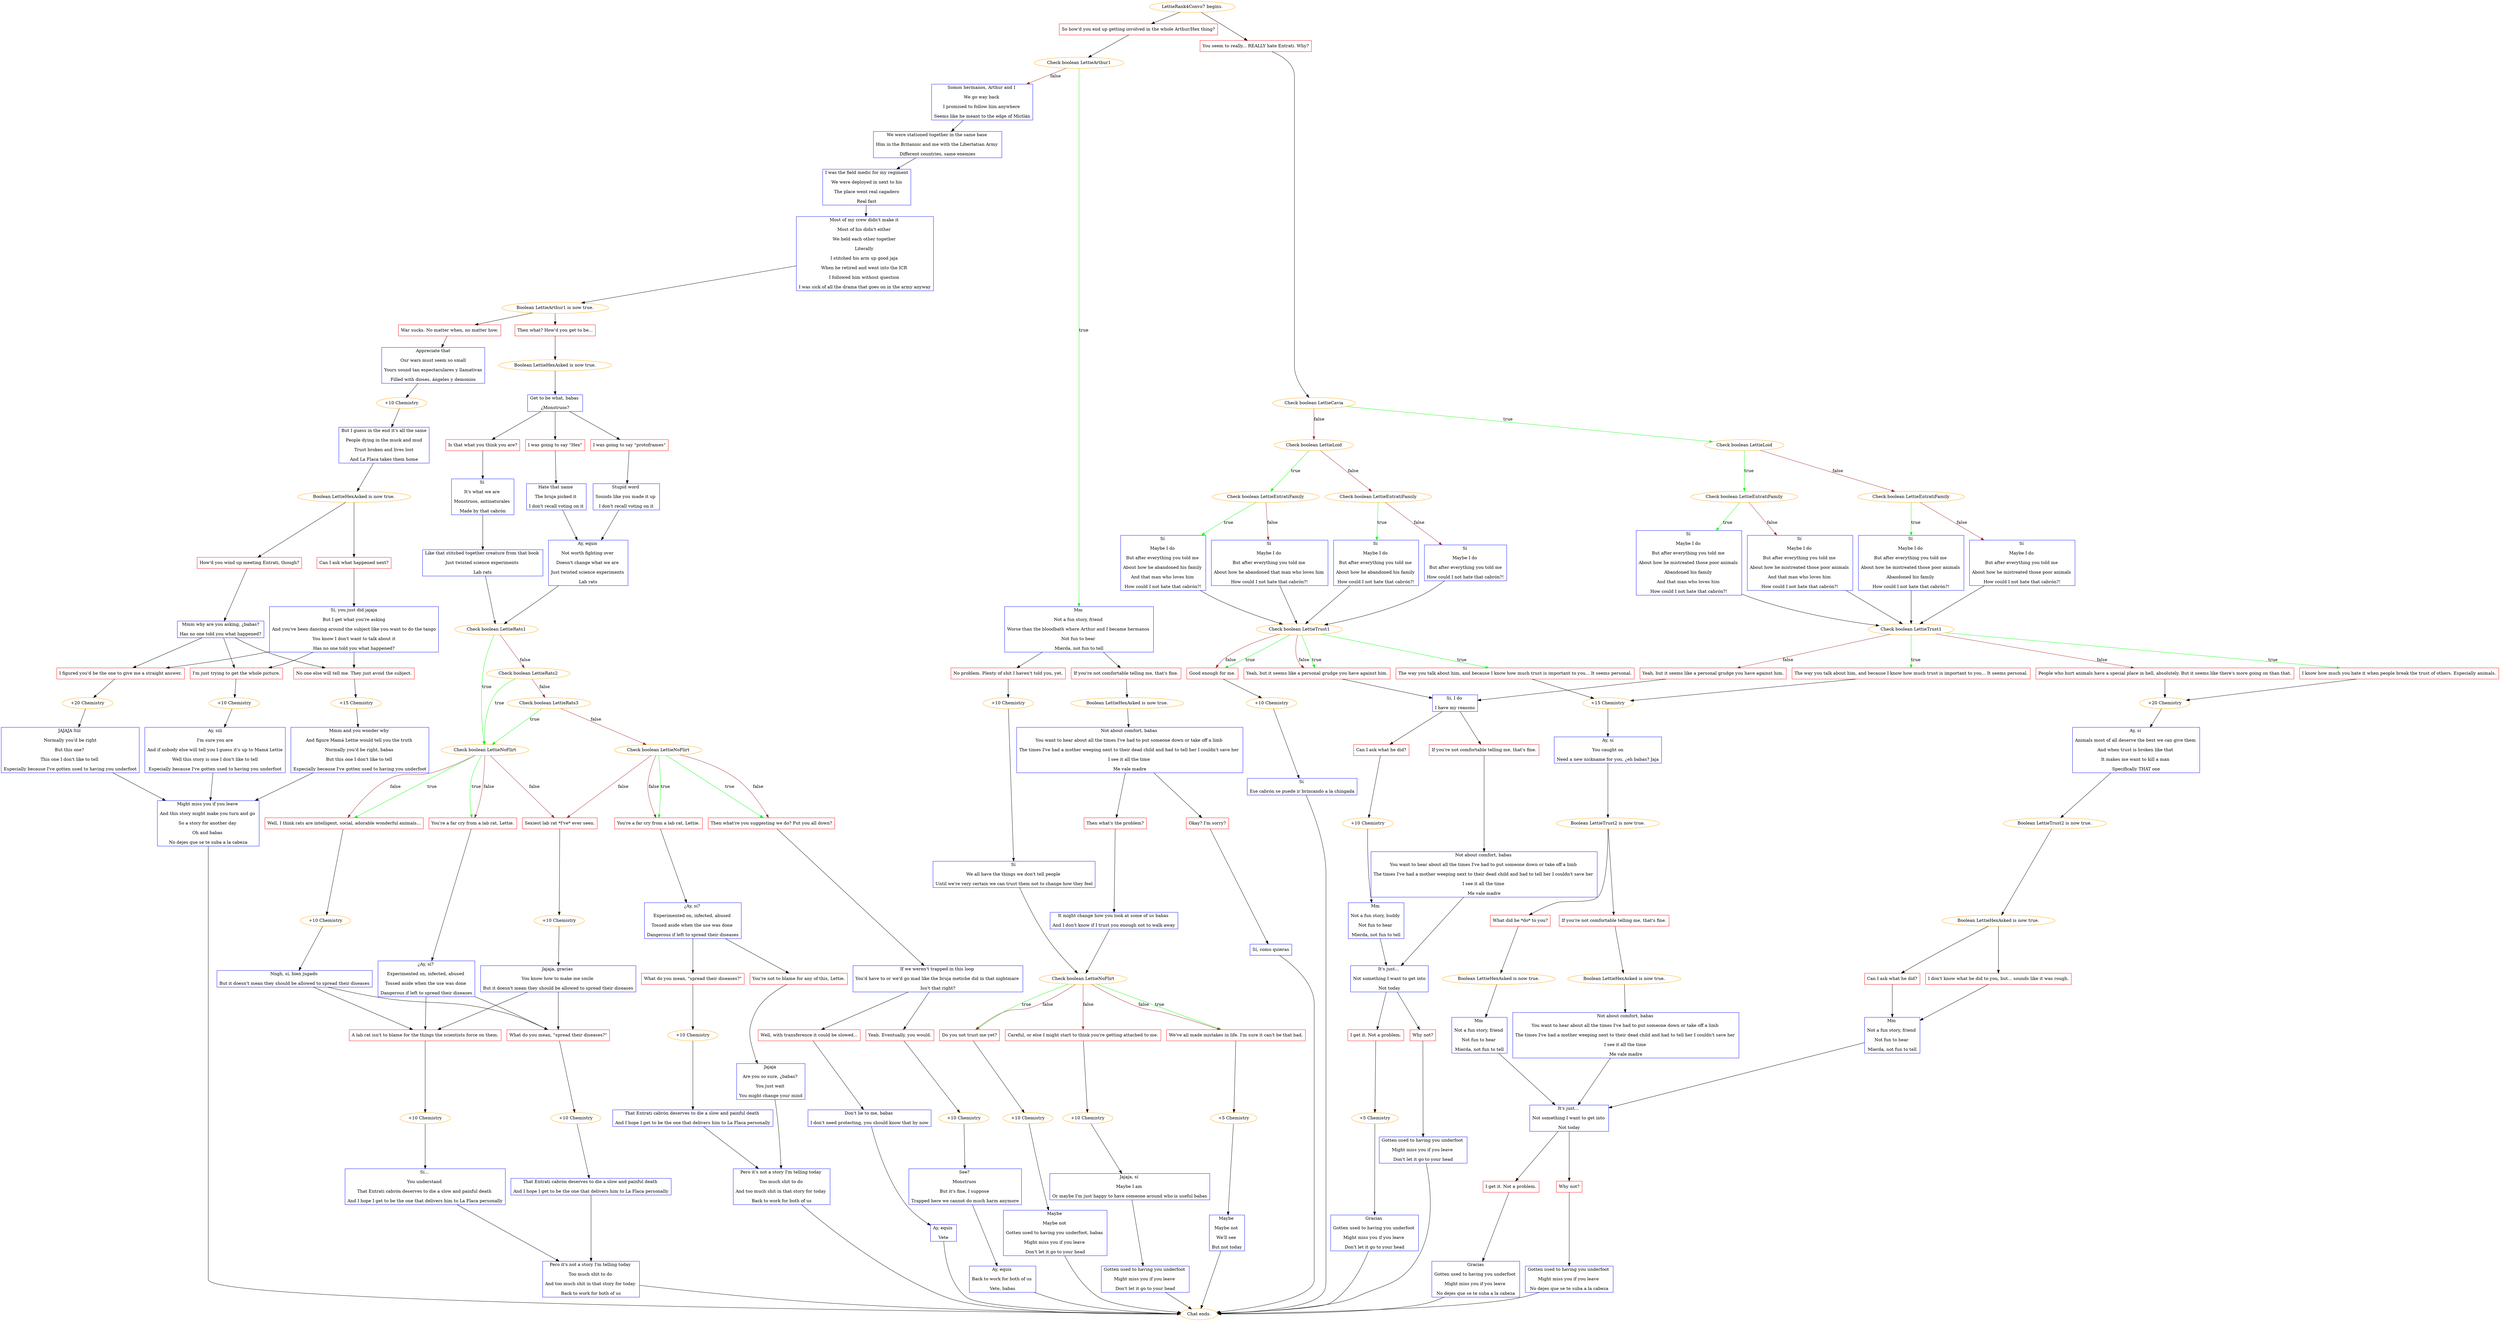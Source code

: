 digraph {
	"LettieRank4Convo7 begins." [color=orange];
		"LettieRank4Convo7 begins." -> 1304;
		"LettieRank4Convo7 begins." -> 1308;
	1304 [label="So how'd you end up getting involved in the whole Arthur/Hex thing?",shape=box,color=red];
		1304 -> 1306;
	1308 [label="You seem to really... REALLY hate Entrati. Why?",shape=box,color=red];
		1308 -> 1309;
	1306 [label="Check boolean LettieArthur1",color=orange];
		1306 -> 1305 [label=true,color=green];
		1306 -> 1307 [label=false,color=brown];
	1309 [label="Check boolean LettieCavia",color=orange];
		1309 -> 1310 [label=true,color=green];
		1309 -> 1311 [label=false,color=brown];
	1305 [label="Mm 
Not a fun story, friend 
Worse than the bloodbath where Arthur and I became hermanos 
Not fun to hear 
Mierda, not fun to tell",shape=box,color=blue];
		1305 -> 1326;
		1305 -> 1327;
	1307 [label="Somos hermanos, Arthur and I 
We go way back 
I promised to follow him anywhere 
Seems like he meant to the edge of Mictlán",shape=box,color=blue];
		1307 -> 1332;
	1310 [label="Check boolean LettieLoid",color=orange];
		1310 -> 1312 [label=true,color=green];
		1310 -> 1313 [label=false,color=brown];
	1311 [label="Check boolean LettieLoid",color=orange];
		1311 -> 1314 [label=true,color=green];
		1311 -> 1315 [label=false,color=brown];
	1326 [label="If you're not comfortable telling me, that's fine.",shape=box,color=red];
		1326 -> "/EE/Types/Engine/SetBooleanDialogueNode:LettieHexAsked:1329";
	1327 [label="No problem. Plenty of shit I haven't told you, yet.",shape=box,color=red];
		1327 -> 1331;
	1332 [label="We were stationed together in the same base 
Him in the Britannic and me with the Libertatian Army 
Different countries, same enemies",shape=box,color=blue];
		1332 -> 1333;
	1312 [label="Check boolean LettieEntratiFamily",color=orange];
		1312 -> 1316 [label=true,color=green];
		1312 -> 1317 [label=false,color=brown];
	1313 [label="Check boolean LettieEntratiFamily",color=orange];
		1313 -> 1318 [label=true,color=green];
		1313 -> 1319 [label=false,color=brown];
	1314 [label="Check boolean LettieEntratiFamily",color=orange];
		1314 -> 1321 [label=true,color=green];
		1314 -> 1322 [label=false,color=brown];
	1315 [label="Check boolean LettieEntratiFamily",color=orange];
		1315 -> 1323 [label=true,color=green];
		1315 -> 1324 [label=false,color=brown];
	"/EE/Types/Engine/SetBooleanDialogueNode:LettieHexAsked:1329" [label="Boolean LettieHexAsked is now true.",color=orange];
		"/EE/Types/Engine/SetBooleanDialogueNode:LettieHexAsked:1329" -> 1329;
	1331 [label="+10 Chemistry",color=orange];
		1331 -> 1330;
	1333 [label="I was the field medic for my regiment
We were deployed in next to his
The place went real cagadero
Real fast",shape=box,color=blue];
		1333 -> 1334;
	1316 [label="Sí 
Maybe I do 
But after everything you told me 
About how he mistreated those poor animals 
Abandoned his family 
And that man who loves him 
How could I not hate that cabrón?!",shape=box,color=blue];
		1316 -> 1320;
	1317 [label="Sí 
Maybe I do 
But after everything you told me 
About how he mistreated those poor animals 
And that man who loves him 
How could I not hate that cabrón?!",shape=box,color=blue];
		1317 -> 1320;
	1318 [label="Sí 
Maybe I do 
But after everything you told me 
About how he mistreated those poor animals 
Abandoned his family 
How could I not hate that cabrón?!",shape=box,color=blue];
		1318 -> 1320;
	1319 [label="Sí 
Maybe I do 
But after everything you told me 
About how he mistreated those poor animals 
How could I not hate that cabrón?!",shape=box,color=blue];
		1319 -> 1320;
	1321 [label="Sí 
Maybe I do 
But after everything you told me 
About how he abandoned his family 
And that man who loves him 
How could I not hate that cabrón?!",shape=box,color=blue];
		1321 -> 1325;
	1322 [label="Sí 
Maybe I do 
But after everything you told me 
About how he abandoned that man who loves him 
How could I not hate that cabrón?!",shape=box,color=blue];
		1322 -> 1325;
	1323 [label="Sí 
Maybe I do 
But after everything you told me 
About how he abandoned his family 
How could I not hate that cabrón?!",shape=box,color=blue];
		1323 -> 1325;
	1324 [label="Sí 
Maybe I do 
But after everything you told me
How could I not hate that cabrón?!",shape=box,color=blue];
		1324 -> 1325;
	1329 [label="Not about comfort, babas 
You want to hear about all the times I've had to put someone down or take off a limb 
The times I've had a mother weeping next to their dead child and had to tell her I couldn't save her 
I see it all the time 
Me vale madre",shape=box,color=blue];
		1329 -> 1336;
		1329 -> 1335;
	1330 [label="Sí 
We all have the things we don't tell people 
Until we're very certain we can trust them not to change how they feel",shape=box,color=blue];
		1330 -> 1340;
	1334 [label="Most of my crew didn't make it 
Most of his didn't either 
We held each other together 
Literally 
I stitched his arm up good jaja 
When he retired and went into the ICR 
I followed him without question 
I was sick of all the drama that goes on in the army anyway",shape=box,color=blue];
		1334 -> "/EE/Types/Engine/SetBooleanDialogueNode:LettieArthur1:1389:1390";
	1320 [label="Check boolean LettieTrust1",color=orange];
		1320 -> 1342 [label=true,color=green];
		1320 -> 1343 [label=true,color=green];
		1320 -> 1344 [label=false,color=brown];
		1320 -> 1345 [label=false,color=brown];
	1325 [label="Check boolean LettieTrust1",color=orange];
		1325 -> 1346 [label=true,color=green];
		1325 -> 1347 [label=true,color=green];
		1325 -> 1348 [label=true,color=green];
		1325 -> 1347 [label=false,color=brown];
		1325 -> 1348 [label=false,color=brown];
	1336 [label="Then what's the problem?",shape=box,color=red];
		1336 -> 1339;
	1335 [label="Okay? I'm sorry?",shape=box,color=red];
		1335 -> 1337;
	1340 [label="Check boolean LettieNoFlirt",color=orange];
		1340 -> 1404 [label=true,color=green];
		1340 -> 1405 [label=true,color=green];
		1340 -> 1404 [label=false,color=brown];
		1340 -> 1405 [label=false,color=brown];
		1340 -> 1406 [label=false,color=brown];
	"/EE/Types/Engine/SetBooleanDialogueNode:LettieArthur1:1389:1390" [label="Boolean LettieArthur1 is now true.",color=orange];
		"/EE/Types/Engine/SetBooleanDialogueNode:LettieArthur1:1389:1390" -> 1389;
		"/EE/Types/Engine/SetBooleanDialogueNode:LettieArthur1:1389:1390" -> 1390;
	1342 [label="The way you talk about him, and because I know how much trust is important to you... It seems personal.",shape=box,color=red];
		1342 -> 1359;
	1343 [label="I know how much you hate it when people break the trust of others. Especially animals.",shape=box,color=red];
		1343 -> 1360;
	1344 [label="People who hurt animals have a special place in hell, absolutely. But it seems like there's more going on than that.",shape=box,color=red];
		1344 -> 1360;
	1345 [label="Yeah, but it seems like a personal grudge you have against him.",shape=box,color=red];
		1345 -> 1354;
	1346 [label="The way you talk about him, and because I know how much trust is important to you... It seems personal.",shape=box,color=red];
		1346 -> 1359;
	1347 [label="Yeah, but it seems like a personal grudge you have against him.",shape=box,color=red];
		1347 -> 1354;
	1348 [label="Good enough for me.",shape=box,color=red];
		1348 -> 1350;
	1339 [label="It might change how you look at some of us babas 
And I don't know if I trust you enough not to walk away",shape=box,color=blue];
		1339 -> 1340;
	1337 [label="Sí, como quieras",shape=box,color=blue];
		1337 -> "Chat ends.";
	1404 [label="Do you not trust me yet?",shape=box,color=red];
		1404 -> 1411;
	1405 [label="We've all made mistakes in life. I'm sure it can't be that bad.",shape=box,color=red];
		1405 -> 1415;
	1406 [label="Careful, or else I might start to think you're getting attached to me.",shape=box,color=red];
		1406 -> 1413;
	1389 [label="Then what? How'd you get to be...",shape=box,color=red];
		1389 -> "/EE/Types/Engine/SetBooleanDialogueNode:LettieHexAsked:1392";
	1390 [label="War sucks. No matter when, no matter how.",shape=box,color=red];
		1390 -> 1394;
	1359 [label="+15 Chemistry",color=orange];
		1359 -> 1352;
	1360 [label="+20 Chemistry",color=orange];
		1360 -> 1353;
	1354 [label="Sí, I do 
I have my reasons",shape=box,color=blue];
		1354 -> 1357;
		1354 -> 1358;
	1350 [label="+10 Chemistry",color=orange];
		1350 -> 1349;
	"Chat ends." [color=orange];
	1411 [label="+10 Chemistry",color=orange];
		1411 -> 1407;
	1415 [label="+5 Chemistry",color=orange];
		1415 -> 1408;
	1413 [label="+10 Chemistry",color=orange];
		1413 -> 1409;
	"/EE/Types/Engine/SetBooleanDialogueNode:LettieHexAsked:1392" [label="Boolean LettieHexAsked is now true.",color=orange];
		"/EE/Types/Engine/SetBooleanDialogueNode:LettieHexAsked:1392" -> 1392;
	1394 [label="Appreciate that
Our wars must seem so small
Yours sound tan espectaculares y llamativas
Filled with dioses, ángeles y demonios",shape=box,color=blue];
		1394 -> 1393;
	1352 [label="Ay, sí
You caught on
Need a new nickname for you, ¿eh babas? Jaja",shape=box,color=blue];
		1352 -> "/EE/Types/Engine/SetBooleanDialogueNode:LettieTrust2:1361:1362";
	1353 [label="Ay, sí 
Animals most of all deserve the best we can give them 
And when trust is broken like that 
It makes me want to kill a man 
Specifically THAT one",shape=box,color=blue];
		1353 -> "/EE/Types/Engine/SetBooleanDialogueNode:LettieTrust2:/EE/Types/Engine/SetBooleanDialogueNode:LettieHexAsked:1366:1367";
	1357 [label="Can I ask what he did?",shape=box,color=red];
		1357 -> 1371;
	1358 [label="If you're not comfortable telling me, that's fine.",shape=box,color=red];
		1358 -> 1370;
	1349 [label="Sí 
Ese cabrón se puede ir brincando a la chingada",shape=box,color=blue];
		1349 -> "Chat ends.";
	1407 [label="Maybe 
Maybe not 
Gotten used to having you underfoot, babas 
Might miss you if you leave 
Don't let it go to your head",shape=box,color=blue];
		1407 -> "Chat ends.";
	1408 [label="Maybe 
Maybe not 
We'll see 
But not today",shape=box,color=blue];
		1408 -> "Chat ends.";
	1409 [label="Jajaja, sí 
Maybe I am 
Or maybe I'm just happy to have someone around who is useful babas",shape=box,color=blue];
		1409 -> 1410;
	1392 [label="Get to be what, babas 
¿Monstruos?",shape=box,color=blue];
		1392 -> 1396;
		1392 -> 1397;
		1392 -> 1398;
	1393 [label="+10 Chemistry",color=orange];
		1393 -> 1395;
	"/EE/Types/Engine/SetBooleanDialogueNode:LettieTrust2:1361:1362" [label="Boolean LettieTrust2 is now true.",color=orange];
		"/EE/Types/Engine/SetBooleanDialogueNode:LettieTrust2:1361:1362" -> 1361;
		"/EE/Types/Engine/SetBooleanDialogueNode:LettieTrust2:1361:1362" -> 1362;
	"/EE/Types/Engine/SetBooleanDialogueNode:LettieTrust2:/EE/Types/Engine/SetBooleanDialogueNode:LettieHexAsked:1366:1367" [label="Boolean LettieTrust2 is now true.",color=orange];
		"/EE/Types/Engine/SetBooleanDialogueNode:LettieTrust2:/EE/Types/Engine/SetBooleanDialogueNode:LettieHexAsked:1366:1367" -> "/EE/Types/Engine/SetBooleanDialogueNode:LettieHexAsked:1366:1367";
	1371 [label="+10 Chemistry",color=orange];
		1371 -> 1369;
	1370 [label="Not about comfort, babas 
You want to hear about all the times I've had to put someone down or take off a limb 
The times I've had a mother weeping next to their dead child and had to tell her I couldn't save her 
I see it all the time 
Me vale madre",shape=box,color=blue];
		1370 -> 1372;
	1410 [label="Gotten used to having you underfoot 
Might miss you if you leave 
Don't let it go to your head",shape=box,color=blue];
		1410 -> "Chat ends.";
	1396 [label="I was going to say \"Hex\"",shape=box,color=red];
		1396 -> 1399;
	1397 [label="I was going to say \"protoframes\"",shape=box,color=red];
		1397 -> 1400;
	1398 [label="Is that what you think you are?",shape=box,color=red];
		1398 -> 1401;
	1395 [label="But I guess in the end it's all the same
People dying in the muck and mud
Trust broken and lives lost
And La Flaca takes them home",shape=box,color=blue];
		1395 -> "/EE/Types/Engine/SetBooleanDialogueNode:LettieHexAsked:1460:1461";
	1361 [label="If you're not comfortable telling me, that's fine.",shape=box,color=red];
		1361 -> "/EE/Types/Engine/SetBooleanDialogueNode:LettieHexAsked:1375";
	1362 [label="What did he *do* to you?",shape=box,color=red];
		1362 -> "/EE/Types/Engine/SetBooleanDialogueNode:LettieHexAsked:1376";
	"/EE/Types/Engine/SetBooleanDialogueNode:LettieHexAsked:1366:1367" [label="Boolean LettieHexAsked is now true.",color=orange];
		"/EE/Types/Engine/SetBooleanDialogueNode:LettieHexAsked:1366:1367" -> 1366;
		"/EE/Types/Engine/SetBooleanDialogueNode:LettieHexAsked:1366:1367" -> 1367;
	1369 [label="Mm 
Not a fun story, buddy 
Not fun to hear 
Mierda, not fun to tell",shape=box,color=blue];
		1369 -> 1372;
	1372 [label="It's just... 
Not something I want to get into
Not today",shape=box,color=blue];
		1372 -> 1373;
		1372 -> 1374;
	1399 [label="Hate that name 
The bruja picked it 
I don't recall voting on it",shape=box,color=blue];
		1399 -> 1402;
	1400 [label="Stupid word 
Sounds like you made it up 
I don't recall voting on it",shape=box,color=blue];
		1400 -> 1402;
	1401 [label="Sí 
It's what we are 
Monstruos, antinaturales 
Made by that cabrón",shape=box,color=blue];
		1401 -> 1403;
	"/EE/Types/Engine/SetBooleanDialogueNode:LettieHexAsked:1460:1461" [label="Boolean LettieHexAsked is now true.",color=orange];
		"/EE/Types/Engine/SetBooleanDialogueNode:LettieHexAsked:1460:1461" -> 1460;
		"/EE/Types/Engine/SetBooleanDialogueNode:LettieHexAsked:1460:1461" -> 1461;
	"/EE/Types/Engine/SetBooleanDialogueNode:LettieHexAsked:1375" [label="Boolean LettieHexAsked is now true.",color=orange];
		"/EE/Types/Engine/SetBooleanDialogueNode:LettieHexAsked:1375" -> 1375;
	"/EE/Types/Engine/SetBooleanDialogueNode:LettieHexAsked:1376" [label="Boolean LettieHexAsked is now true.",color=orange];
		"/EE/Types/Engine/SetBooleanDialogueNode:LettieHexAsked:1376" -> 1376;
	1366 [label="I don't know what he did to you, but... sounds like it was rough.",shape=box,color=red];
		1366 -> 1368;
	1367 [label="Can I ask what he did?",shape=box,color=red];
		1367 -> 1368;
	1373 [label="Why not?",shape=box,color=red];
		1373 -> 1385;
	1374 [label="I get it. Not a problem.",shape=box,color=red];
		1374 -> 1384;
	1402 [label="Ay, equis 
Not worth fighting over 
Doesn't change what we are 
Just twisted science experiments 
Lab rats",shape=box,color=blue];
		1402 -> 1417;
	1403 [label="Like that stitched together creature from that book 
Just twisted science experiments 
Lab rats",shape=box,color=blue];
		1403 -> 1417;
	1460 [label="How'd you wind up meeting Entrati, though?",shape=box,color=red];
		1460 -> 1459;
	1461 [label="Can I ask what happened next?",shape=box,color=red];
		1461 -> 1462;
	1375 [label="Not about comfort, babas 
You want to hear about all the times I've had to put someone down or take off a limb 
The times I've had a mother weeping next to their dead child and had to tell her I couldn't save her 
I see it all the time 
Me vale madre",shape=box,color=blue];
		1375 -> 1377;
	1376 [label="Mm 
Not a fun story, friend 
Not fun to hear 
Mierda, not fun to tell",shape=box,color=blue];
		1376 -> 1377;
	1368 [label="Mm 
Not a fun story, friend 
Not fun to hear 
Mierda, not fun to tell",shape=box,color=blue];
		1368 -> 1377;
	1385 [label="Gotten used to having you underfoot 
Might miss you if you leave 
Don't let it go to your head",shape=box,color=blue];
		1385 -> "Chat ends.";
	1384 [label="+5 Chemistry",color=orange];
		1384 -> 1388;
	1417 [label="Check boolean LettieRats1",color=orange];
		1417 -> 1420 [label=true,color=green];
		1417 -> 1418 [label=false,color=brown];
	1459 [label="Mmm why are you asking, ¿babas?
Has no one told you what happened?",shape=box,color=blue];
		1459 -> 1463;
		1459 -> 1464;
		1459 -> 1465;
	1462 [label="Sí, you just did jajaja
But I get what you're asking
And you've been dancing around the subject like you want to do the tango
You know I don't want to talk about it
Has no one told you what happened?",shape=box,color=blue];
		1462 -> 1463;
		1462 -> 1464;
		1462 -> 1465;
	1377 [label="It's just... 
Not something I want to get into 
Not today",shape=box,color=blue];
		1377 -> 1379;
		1377 -> 1378;
	1388 [label="Gracias 
Gotten used to having you underfoot 
Might miss you if you leave 
Don't let it go to your head",shape=box,color=blue];
		1388 -> "Chat ends.";
	1420 [label="Check boolean LettieNoFlirt",color=orange];
		1420 -> 1422 [label=true,color=green];
		1420 -> 1424 [label=true,color=green];
		1420 -> 1422 [label=false,color=brown];
		1420 -> 1424 [label=false,color=brown];
		1420 -> 1425 [label=false,color=brown];
	1418 [label="Check boolean LettieRats2",color=orange];
		1418 -> 1420 [label=true,color=green];
		1418 -> 1419 [label=false,color=brown];
	1463 [label="I'm just trying to get the whole picture.",shape=box,color=red];
		1463 -> 1469;
	1464 [label="No one else will tell me. They just avoid the subject.",shape=box,color=red];
		1464 -> 1470;
	1465 [label="I figured you'd be the one to give me a straight answer.",shape=box,color=red];
		1465 -> 1471;
	1379 [label="Why not?",shape=box,color=red];
		1379 -> 1380;
	1378 [label="I get it. Not a problem.",shape=box,color=red];
		1378 -> 1381;
	1422 [label="You're a far cry from a lab rat, Lettie.",shape=box,color=red];
		1422 -> 1423;
	1424 [label="Well, I think rats are intelligent, social, adorable wonderful animals...",shape=box,color=red];
		1424 -> 1434;
	1425 [label="Sexiest lab rat *I've* ever seen.",shape=box,color=red];
		1425 -> 1435;
	1419 [label="Check boolean LettieRats3",color=orange];
		1419 -> 1420 [label=true,color=green];
		1419 -> 1421 [label=false,color=brown];
	1469 [label="+10 Chemistry",color=orange];
		1469 -> 1466;
	1470 [label="+15 Chemistry",color=orange];
		1470 -> 1467;
	1471 [label="+20 Chemistry",color=orange];
		1471 -> 1468;
	1380 [label="Gotten used to having you underfoot 
Might miss you if you leave 
No dejes que se te suba a la cabeza",shape=box,color=blue];
		1380 -> "Chat ends.";
	1381 [label="Gracias
Gotten used to having you underfoot 
Might miss you if you leave 
No dejes que se te suba a la cabeza",shape=box,color=blue];
		1381 -> "Chat ends.";
	1423 [label="¿Ay, sí? 
Experimented on, infected, abused 
Tossed aside when the use was done 
Dangerous if left to spread their diseases",shape=box,color=blue];
		1423 -> 1432;
		1423 -> 1433;
	1434 [label="+10 Chemistry",color=orange];
		1434 -> 1426;
	1435 [label="+10 Chemistry",color=orange];
		1435 -> 1427;
	1421 [label="Check boolean LettieNoFlirt",color=orange];
		1421 -> 1428 [label=true,color=green];
		1421 -> 1429 [label=true,color=green];
		1421 -> 1425 [label=false,color=brown];
		1421 -> 1428 [label=false,color=brown];
		1421 -> 1429 [label=false,color=brown];
	1466 [label="Ay, sííí
I'm sure you are
And if nobody else will tell you I guess it's up to Mamá Lettie
Well this story is one I don't like to tell
Especially because I've gotten used to having you underfoot",shape=box,color=blue];
		1466 -> 1472;
	1467 [label="Mmm and you wonder why 
And figure Mamá Lettie would tell you the truth 
Normally you'd be right, babas 
But this one I don't like to tell 
Especially because I've gotten used to having you underfoot",shape=box,color=blue];
		1467 -> 1472;
	1468 [label="JAJAJA Sííí 
Normally you'd be right
But this one? 
This one I don't like to tell 
Especially because I've gotten used to having you underfoot",shape=box,color=blue];
		1468 -> 1472;
	1432 [label="What do you mean, \"spread their diseases?\"",shape=box,color=red];
		1432 -> 1455;
	1433 [label="A lab rat isn't to blame for the things the scientists force on them.",shape=box,color=red];
		1433 -> 1454;
	1426 [label="Nngh, sí, bien jugado 
But it doesn't mean they should be allowed to spread their diseases",shape=box,color=blue];
		1426 -> 1432;
		1426 -> 1433;
	1427 [label="Jajaja, gracias 
You know how to make me smile 
But it doesn't mean they should be allowed to spread their diseases",shape=box,color=blue];
		1427 -> 1432;
		1427 -> 1433;
	1428 [label="You're a far cry from a lab rat, Lettie.",shape=box,color=red];
		1428 -> 1430;
	1429 [label="Then what're you suggesting we do? Put you all down?",shape=box,color=red];
		1429 -> 1431;
	1472 [label="Might miss you if you leave 
And this story might make you turn and go 
So a story for another day 
Oh and babas 
No dejes que se te suba a la cabeza",shape=box,color=blue];
		1472 -> "Chat ends.";
	1455 [label="+10 Chemistry",color=orange];
		1455 -> 1452;
	1454 [label="+10 Chemistry",color=orange];
		1454 -> 1453;
	1430 [label="¿Ay, sí? 
Experimented on, infected, abused 
Tossed aside when the use was done 
Dangerous if left to spread their diseases",shape=box,color=blue];
		1430 -> 1436;
		1430 -> 1437;
	1431 [label="If we weren't trapped in this loop 
You'd have to or we'd go mad like the bruja metiche did in that nightmare 
Isn't that right?",shape=box,color=blue];
		1431 -> 1438;
		1431 -> 1439;
	1452 [label="That Entrati cabrón deserves to die a slow and painful death 
And I hope I get to be the one that delivers him to La Flaca personally",shape=box,color=blue];
		1452 -> 1456;
	1453 [label="Sí... 
You understand 
That Entrati cabrón deserves to die a slow and painful death 
And I hope I get to be the one that delivers him to La Flaca personally",shape=box,color=blue];
		1453 -> 1456;
	1436 [label="What do you mean, \"spread their diseases?\"",shape=box,color=red];
		1436 -> 1441;
	1437 [label="You're not to blame for any of this, Lettie.",shape=box,color=red];
		1437 -> 1442;
	1438 [label="Yeah. Eventually, you would.",shape=box,color=red];
		1438 -> 1445;
	1439 [label="Well, with transference it could be slowed...",shape=box,color=red];
		1439 -> 1446;
	1456 [label="Pero it's not a story I'm telling today 
Too much shit to do 
And too much shit in that story for today 
Back to work for both of us",shape=box,color=blue];
		1456 -> "Chat ends.";
	1441 [label="+10 Chemistry",color=orange];
		1441 -> 1440;
	1442 [label="Jajaja 
Are you so sure, ¿babas? 
You just wait 
You might change your mind",shape=box,color=blue];
		1442 -> 1443;
	1445 [label="+10 Chemistry",color=orange];
		1445 -> 1449;
	1446 [label="Don't lie to me, babas 
I don't need protecting, you should know that by now",shape=box,color=blue];
		1446 -> 1447;
	1440 [label="That Entrati cabrón deserves to die a slow and painful death 
And I hope I get to be the one that delivers him to La Flaca personally",shape=box,color=blue];
		1440 -> 1443;
	1443 [label="Pero it's not a story I'm telling today 
Too much shit to do 
And too much shit in that story for today 
Back to work for both of us",shape=box,color=blue];
		1443 -> "Chat ends.";
	1449 [label="See? 
Monstruos 
But it's fine, I suppose 
Trapped here we cannot do much harm anymore",shape=box,color=blue];
		1449 -> 1450;
	1447 [label="Ay, equis 
Vete",shape=box,color=blue];
		1447 -> "Chat ends.";
	1450 [label="Ay, equis 
Back to work for both of us 
Vete, babas",shape=box,color=blue];
		1450 -> "Chat ends.";
}